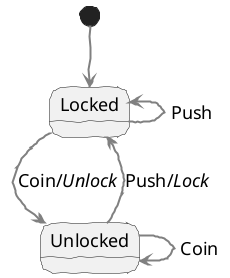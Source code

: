 @startuml
skinparam Shadowing false
skinparam BackgroundColor transparent
skinparam handwritten true
skinparam Default {
  FontColor Black
  FontSize  18
  FontStyle plain
  FontName monospace
}

skinparam component {
  BackgroundColor PapayaWhip
  BorderColor Gray
  ArrowThickness 2
  ArrowColor Gray
}

[*] -d-> Locked
Locked -d-> Unlocked : Coin/<i>Unlock</i>
Unlocked -u-> Locked : Push/<i>Lock</i>
Unlocked -r-> Unlocked : Coin
Locked -l-> Locked : Push
@enduml